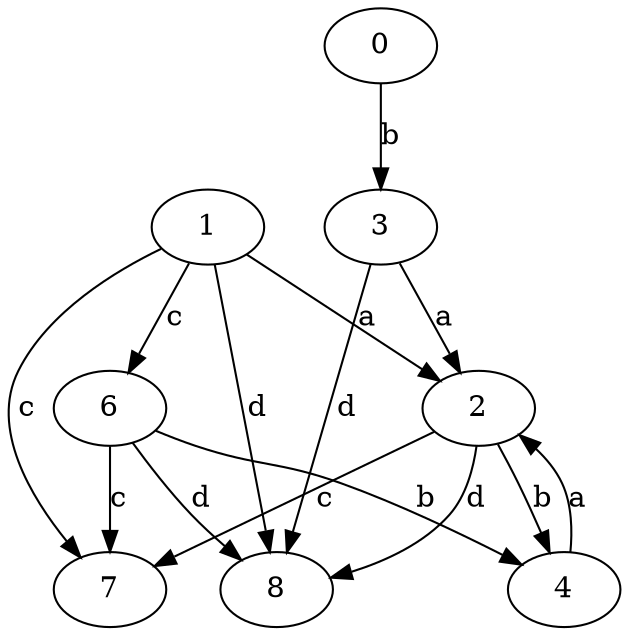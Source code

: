 strict digraph  {
1;
2;
0;
3;
4;
6;
7;
8;
1 -> 2  [label=a];
1 -> 6  [label=c];
1 -> 7  [label=c];
1 -> 8  [label=d];
2 -> 4  [label=b];
2 -> 7  [label=c];
2 -> 8  [label=d];
0 -> 3  [label=b];
3 -> 2  [label=a];
3 -> 8  [label=d];
4 -> 2  [label=a];
6 -> 4  [label=b];
6 -> 7  [label=c];
6 -> 8  [label=d];
}
